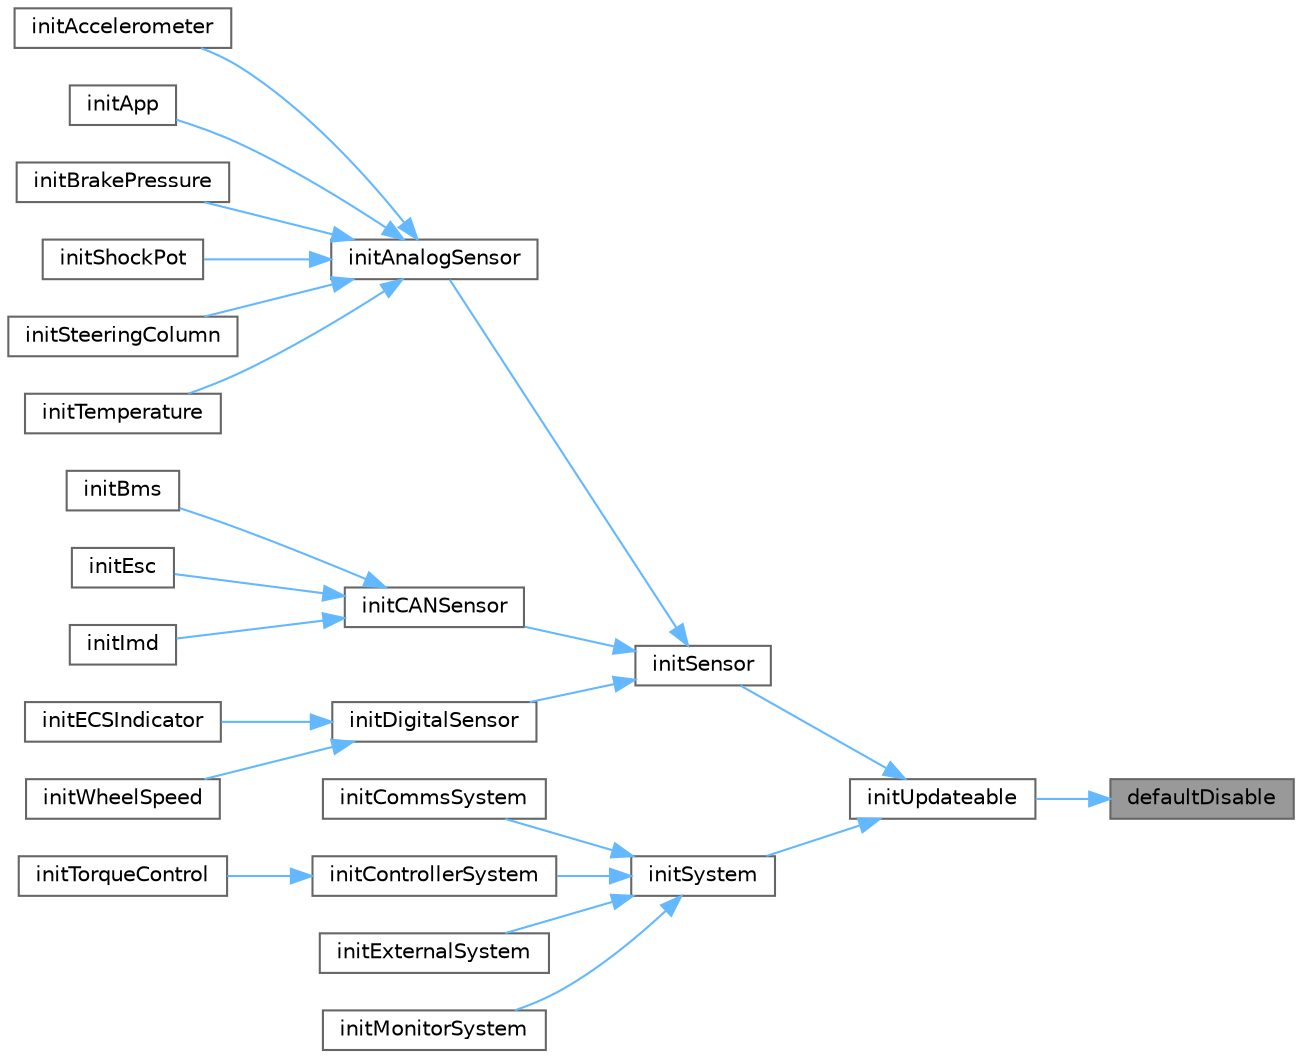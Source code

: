 digraph "defaultDisable"
{
 // LATEX_PDF_SIZE
  bgcolor="transparent";
  edge [fontname=Helvetica,fontsize=10,labelfontname=Helvetica,labelfontsize=10];
  node [fontname=Helvetica,fontsize=10,shape=box,height=0.2,width=0.4];
  rankdir="RL";
  Node1 [label="defaultDisable",height=0.2,width=0.4,color="gray40", fillcolor="grey60", style="filled", fontcolor="black",tooltip="Default disable function for Updateable objects."];
  Node1 -> Node2 [dir="back",color="steelblue1",style="solid"];
  Node2 [label="initUpdateable",height=0.2,width=0.4,color="grey40", fillcolor="white", style="filled",URL="$Updateable_8c.html#aaad6c964e32bb05093b5e551856837b4",tooltip=" "];
  Node2 -> Node3 [dir="back",color="steelblue1",style="solid"];
  Node3 [label="initSensor",height=0.2,width=0.4,color="grey40", fillcolor="white", style="filled",URL="$Sensor_8c.html#afa23c62d6ac2176a3ab170f42bce0663",tooltip="Initializes a sensor with the given parameters."];
  Node3 -> Node4 [dir="back",color="steelblue1",style="solid"];
  Node4 [label="initAnalogSensor",height=0.2,width=0.4,color="grey40", fillcolor="white", style="filled",URL="$AnalogSensor_8c.html#a1f4d14f551bd2aeab536372c13bb3180",tooltip="Initializes an analog sensor."];
  Node4 -> Node5 [dir="back",color="steelblue1",style="solid"];
  Node5 [label="initAccelerometer",height=0.2,width=0.4,color="grey40", fillcolor="white", style="filled",URL="$Accelerometer_8c.html#acf82e4569532339a0a1eb666e1398d4b",tooltip="Initializes the accelerometer with the given channel, frequency, and multiplexer channel."];
  Node4 -> Node6 [dir="back",color="steelblue1",style="solid"];
  Node6 [label="initApp",height=0.2,width=0.4,color="grey40", fillcolor="white", style="filled",URL="$App_8c.html#a70256ff87716960d0b2a216d48fd94ce",tooltip="Initializes the APP with the given frequency and channel."];
  Node4 -> Node7 [dir="back",color="steelblue1",style="solid"];
  Node7 [label="initBrakePressure",height=0.2,width=0.4,color="grey40", fillcolor="white", style="filled",URL="$BrakePressure_8c.html#a6cc0bf29d38b4637cb6a0a36f0196a81",tooltip="Initializes the BrakePressure sensor with the given frequency and channel."];
  Node4 -> Node8 [dir="back",color="steelblue1",style="solid"];
  Node8 [label="initShockPot",height=0.2,width=0.4,color="grey40", fillcolor="white", style="filled",URL="$ShockPot_8c.html#aa504d587a6cb42be1f4aed7bbea6c1a4",tooltip="Initializes the ShockPot sensor with the given frequency, channel, and wheel location."];
  Node4 -> Node9 [dir="back",color="steelblue1",style="solid"];
  Node9 [label="initSteeringColumn",height=0.2,width=0.4,color="grey40", fillcolor="white", style="filled",URL="$SteeringColumn_8c.html#ad4e64b53204532d834ba6aa5a2a965ab",tooltip="Initializes the SteeringColumn sensor with the given frequency, channel, and zero offset."];
  Node4 -> Node10 [dir="back",color="steelblue1",style="solid"];
  Node10 [label="initTemperature",height=0.2,width=0.4,color="grey40", fillcolor="white", style="filled",URL="$Temperature_8c.html#a72614117a34330f3d93ad6e0d763fad9",tooltip="Initializes the Temperature sensor with the given frequency and channel."];
  Node3 -> Node11 [dir="back",color="steelblue1",style="solid"];
  Node11 [label="initCANSensor",height=0.2,width=0.4,color="grey40", fillcolor="white", style="filled",URL="$CANSensor_8c.html#a0331142dd6c26bd37590734c174cb274",tooltip="Initializes a CAN sensor with the given parameters."];
  Node11 -> Node12 [dir="back",color="steelblue1",style="solid"];
  Node12 [label="initBms",height=0.2,width=0.4,color="grey40", fillcolor="white", style="filled",URL="$Bms_8c.html#afeeadcad4acba40f2d7197368054b051",tooltip="Initializes the BMS with the given frequency."];
  Node11 -> Node13 [dir="back",color="steelblue1",style="solid"];
  Node13 [label="initEsc",height=0.2,width=0.4,color="grey40", fillcolor="white", style="filled",URL="$Esc_8c.html#a88716097de898ba50d9866c5639e8c52",tooltip="Initializes the ESC with the given frequency."];
  Node11 -> Node14 [dir="back",color="steelblue1",style="solid"];
  Node14 [label="initImd",height=0.2,width=0.4,color="grey40", fillcolor="white", style="filled",URL="$Imd_8c.html#a4920d20ec1d5bea9a18548398159754b",tooltip="Initializes the IMD with the given frequency."];
  Node3 -> Node15 [dir="back",color="steelblue1",style="solid"];
  Node15 [label="initDigitalSensor",height=0.2,width=0.4,color="grey40", fillcolor="white", style="filled",URL="$DigitalSensor_8c.html#a485376e49d8618b1709c567de17663e6",tooltip="Initializes a digital sensor with the given parameters."];
  Node15 -> Node16 [dir="back",color="steelblue1",style="solid"];
  Node16 [label="initECSIndicator",height=0.2,width=0.4,color="grey40", fillcolor="white", style="filled",URL="$ESCIndicator_8c.html#a23268d6d75292be2165c72d48183abe8",tooltip=" "];
  Node15 -> Node17 [dir="back",color="steelblue1",style="solid"];
  Node17 [label="initWheelSpeed",height=0.2,width=0.4,color="grey40", fillcolor="white", style="filled",URL="$WheelSpeed_8c.html#ac49732714bcdc5c6bb1c4f94ddf497b3",tooltip="Initialization function for a wheel speed sensor."];
  Node2 -> Node18 [dir="back",color="steelblue1",style="solid"];
  Node18 [label="initSystem",height=0.2,width=0.4,color="grey40", fillcolor="white", style="filled",URL="$System_8c.html#a2c23656f84d9e596c05e362da5a70085",tooltip="Initializes a System object."];
  Node18 -> Node19 [dir="back",color="steelblue1",style="solid"];
  Node19 [label="initCommsSystem",height=0.2,width=0.4,color="grey40", fillcolor="white", style="filled",URL="$CommsSystem_8c.html#ab24ecccdbc3c3a34bf1204ccf35c45a6",tooltip="Initializes the Comms System with initial settings."];
  Node18 -> Node20 [dir="back",color="steelblue1",style="solid"];
  Node20 [label="initControllerSystem",height=0.2,width=0.4,color="grey40", fillcolor="white", style="filled",URL="$ControllerSystem_8c.html#aa76143ff1ff31aa97bbb002a71d55ea5",tooltip="Initializes the Controller System with initial settings."];
  Node20 -> Node21 [dir="back",color="steelblue1",style="solid"];
  Node21 [label="initTorqueControl",height=0.2,width=0.4,color="grey40", fillcolor="white", style="filled",URL="$TorqueControl_8c.html#aeefa77a69d64da42889a3fb81c8fbe3b",tooltip="Initializes the Torque Control Actuator with initial settings."];
  Node18 -> Node22 [dir="back",color="steelblue1",style="solid"];
  Node22 [label="initExternalSystem",height=0.2,width=0.4,color="grey40", fillcolor="white", style="filled",URL="$ExternalSystem_8c.html#a4e4f320bb768dfd6c0ba22cbafc14fed",tooltip=" "];
  Node18 -> Node23 [dir="back",color="steelblue1",style="solid"];
  Node23 [label="initMonitorSystem",height=0.2,width=0.4,color="grey40", fillcolor="white", style="filled",URL="$MonitorSystem_8c.html#a83cb9acbc4ccdf96dd0d76cd92c0fedc",tooltip="Initializes the Monitor System with initial settings."];
}
